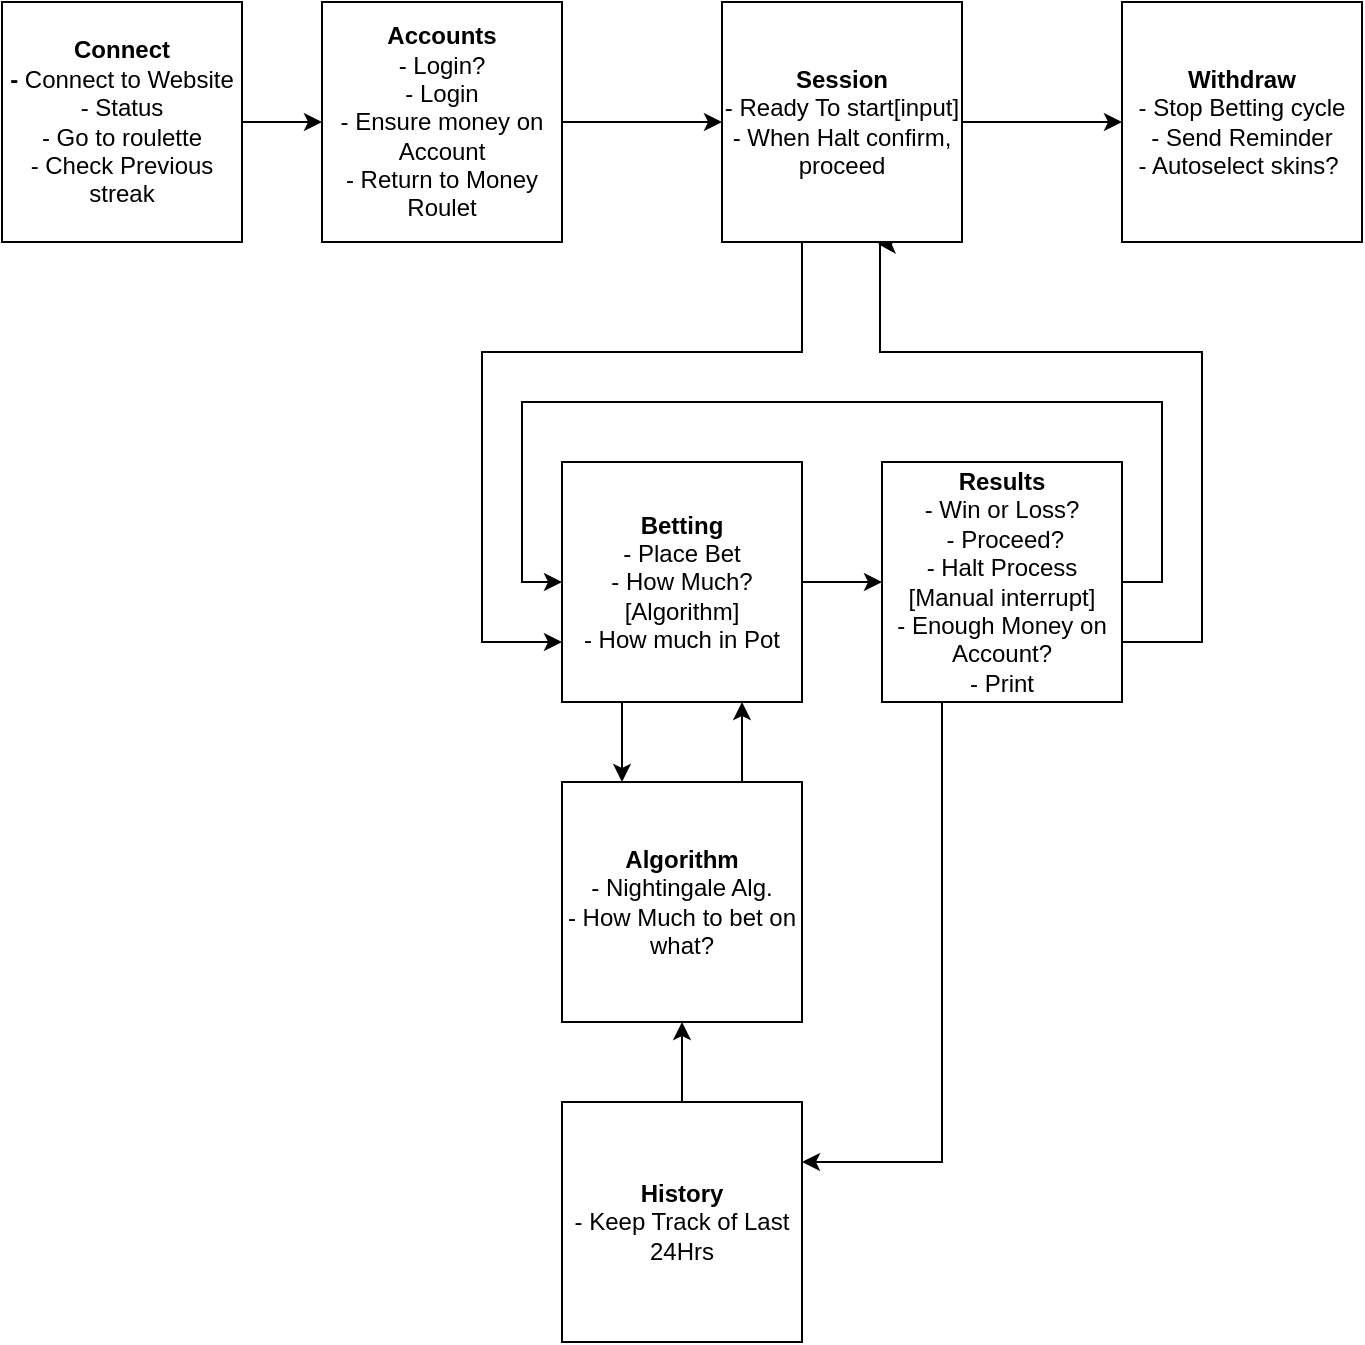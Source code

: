 <mxfile version="14.7.0" type="device"><diagram id="0M8mt4proWK9fW5saypF" name="Page-1"><mxGraphModel dx="1422" dy="692" grid="1" gridSize="10" guides="1" tooltips="1" connect="1" arrows="1" fold="1" page="1" pageScale="1" pageWidth="850" pageHeight="1100" math="0" shadow="0"><root><mxCell id="0"/><mxCell id="1" parent="0"/><mxCell id="mimwID3VXhBoO7cbn9j2-21" style="edgeStyle=orthogonalEdgeStyle;rounded=0;orthogonalLoop=1;jettySize=auto;html=1;exitX=1;exitY=0.5;exitDx=0;exitDy=0;entryX=0;entryY=0.5;entryDx=0;entryDy=0;" parent="1" source="mimwID3VXhBoO7cbn9j2-1" target="mimwID3VXhBoO7cbn9j2-17" edge="1"><mxGeometry relative="1" as="geometry"/></mxCell><mxCell id="mimwID3VXhBoO7cbn9j2-1" value="&lt;b&gt;Accounts&lt;/b&gt;&lt;br&gt;- Login?&lt;br&gt;- Login&lt;br&gt;- Ensure money on Account&lt;br&gt;- Return to Money Roulet" style="rounded=0;whiteSpace=wrap;html=1;" parent="1" vertex="1"><mxGeometry x="200" y="80" width="120" height="120" as="geometry"/></mxCell><mxCell id="mimwID3VXhBoO7cbn9j2-4" style="edgeStyle=orthogonalEdgeStyle;rounded=0;orthogonalLoop=1;jettySize=auto;html=1;exitX=1;exitY=0.5;exitDx=0;exitDy=0;entryX=0;entryY=0.5;entryDx=0;entryDy=0;" parent="1" source="mimwID3VXhBoO7cbn9j2-2" target="mimwID3VXhBoO7cbn9j2-1" edge="1"><mxGeometry relative="1" as="geometry"/></mxCell><mxCell id="mimwID3VXhBoO7cbn9j2-2" value="&lt;b&gt;Connect&lt;br&gt;- &lt;/b&gt;Connect to Website&lt;br&gt;- Status&lt;br&gt;- Go to roulette&lt;br&gt;- Check Previous streak" style="rounded=0;whiteSpace=wrap;html=1;" parent="1" vertex="1"><mxGeometry x="40" y="80" width="120" height="120" as="geometry"/></mxCell><mxCell id="mimwID3VXhBoO7cbn9j2-10" style="edgeStyle=orthogonalEdgeStyle;rounded=0;orthogonalLoop=1;jettySize=auto;html=1;exitX=0.75;exitY=0;exitDx=0;exitDy=0;entryX=0.75;entryY=1;entryDx=0;entryDy=0;" parent="1" source="mimwID3VXhBoO7cbn9j2-5" target="mimwID3VXhBoO7cbn9j2-8" edge="1"><mxGeometry relative="1" as="geometry"/></mxCell><mxCell id="mimwID3VXhBoO7cbn9j2-5" value="&lt;b&gt;Algorithm&lt;/b&gt;&lt;br&gt;- Nightingale Alg.&lt;br&gt;- How Much to bet on what?" style="rounded=0;whiteSpace=wrap;html=1;" parent="1" vertex="1"><mxGeometry x="320" y="470" width="120" height="120" as="geometry"/></mxCell><mxCell id="mimwID3VXhBoO7cbn9j2-9" style="edgeStyle=orthogonalEdgeStyle;rounded=0;orthogonalLoop=1;jettySize=auto;html=1;exitX=0.25;exitY=1;exitDx=0;exitDy=0;entryX=0.25;entryY=0;entryDx=0;entryDy=0;" parent="1" source="mimwID3VXhBoO7cbn9j2-8" target="mimwID3VXhBoO7cbn9j2-5" edge="1"><mxGeometry relative="1" as="geometry"/></mxCell><mxCell id="mimwID3VXhBoO7cbn9j2-19" style="edgeStyle=orthogonalEdgeStyle;rounded=0;orthogonalLoop=1;jettySize=auto;html=1;exitX=1;exitY=0.5;exitDx=0;exitDy=0;entryX=0;entryY=0.5;entryDx=0;entryDy=0;" parent="1" source="mimwID3VXhBoO7cbn9j2-8" target="mimwID3VXhBoO7cbn9j2-12" edge="1"><mxGeometry relative="1" as="geometry"/></mxCell><mxCell id="mimwID3VXhBoO7cbn9j2-8" value="&lt;b&gt;Betting&lt;/b&gt;&lt;br&gt;- Place Bet&lt;br&gt;- How Much?[Algorithm]&lt;br&gt;- How much in Pot" style="rounded=0;whiteSpace=wrap;html=1;" parent="1" vertex="1"><mxGeometry x="320" y="310" width="120" height="120" as="geometry"/></mxCell><mxCell id="mimwID3VXhBoO7cbn9j2-11" value="&lt;b&gt;Withdraw&lt;/b&gt;&lt;br&gt;- Stop Betting cycle&lt;br&gt;- Send Reminder&lt;br&gt;- Autoselect skins?&amp;nbsp;" style="rounded=0;whiteSpace=wrap;html=1;" parent="1" vertex="1"><mxGeometry x="600" y="80" width="120" height="120" as="geometry"/></mxCell><mxCell id="mimwID3VXhBoO7cbn9j2-18" style="edgeStyle=orthogonalEdgeStyle;rounded=0;orthogonalLoop=1;jettySize=auto;html=1;exitX=0.25;exitY=1;exitDx=0;exitDy=0;entryX=1;entryY=0.25;entryDx=0;entryDy=0;" parent="1" source="mimwID3VXhBoO7cbn9j2-12" target="mimwID3VXhBoO7cbn9j2-13" edge="1"><mxGeometry relative="1" as="geometry"/></mxCell><mxCell id="mimwID3VXhBoO7cbn9j2-23" style="edgeStyle=orthogonalEdgeStyle;rounded=0;orthogonalLoop=1;jettySize=auto;html=1;exitX=1;exitY=0.5;exitDx=0;exitDy=0;entryX=0;entryY=0.5;entryDx=0;entryDy=0;" parent="1" source="mimwID3VXhBoO7cbn9j2-12" target="mimwID3VXhBoO7cbn9j2-8" edge="1"><mxGeometry relative="1" as="geometry"><Array as="points"><mxPoint x="620" y="370"/><mxPoint x="620" y="280"/><mxPoint x="300" y="280"/><mxPoint x="300" y="370"/></Array></mxGeometry></mxCell><mxCell id="mimwID3VXhBoO7cbn9j2-25" style="edgeStyle=orthogonalEdgeStyle;rounded=0;orthogonalLoop=1;jettySize=auto;html=1;exitX=1;exitY=0.75;exitDx=0;exitDy=0;entryX=0.65;entryY=1.008;entryDx=0;entryDy=0;entryPerimeter=0;" parent="1" source="mimwID3VXhBoO7cbn9j2-12" target="mimwID3VXhBoO7cbn9j2-17" edge="1"><mxGeometry relative="1" as="geometry"><Array as="points"><mxPoint x="640" y="400"/><mxPoint x="640" y="255"/><mxPoint x="479" y="255"/></Array><mxPoint x="479" y="190" as="targetPoint"/></mxGeometry></mxCell><mxCell id="mimwID3VXhBoO7cbn9j2-12" value="&lt;b&gt;Results&lt;/b&gt;&lt;br&gt;- Win or Loss?&lt;br&gt;&amp;nbsp;- Proceed?&lt;br&gt;- Halt Process [Manual interrupt]&lt;br&gt;- Enough Money on Account?&lt;br&gt;- Print" style="rounded=0;whiteSpace=wrap;html=1;" parent="1" vertex="1"><mxGeometry x="480" y="310" width="120" height="120" as="geometry"/></mxCell><mxCell id="mimwID3VXhBoO7cbn9j2-26" style="edgeStyle=orthogonalEdgeStyle;rounded=0;orthogonalLoop=1;jettySize=auto;html=1;exitX=0.5;exitY=0;exitDx=0;exitDy=0;entryX=0.5;entryY=1;entryDx=0;entryDy=0;" parent="1" source="mimwID3VXhBoO7cbn9j2-13" target="mimwID3VXhBoO7cbn9j2-5" edge="1"><mxGeometry relative="1" as="geometry"/></mxCell><mxCell id="mimwID3VXhBoO7cbn9j2-13" value="&lt;b&gt;History&lt;/b&gt;&lt;br&gt;- Keep Track of Last 24Hrs" style="rounded=0;whiteSpace=wrap;html=1;" parent="1" vertex="1"><mxGeometry x="320" y="630" width="120" height="120" as="geometry"/></mxCell><mxCell id="mimwID3VXhBoO7cbn9j2-22" style="edgeStyle=orthogonalEdgeStyle;rounded=0;orthogonalLoop=1;jettySize=auto;html=1;exitX=1;exitY=0.5;exitDx=0;exitDy=0;entryX=0;entryY=0.5;entryDx=0;entryDy=0;" parent="1" source="mimwID3VXhBoO7cbn9j2-17" target="mimwID3VXhBoO7cbn9j2-11" edge="1"><mxGeometry relative="1" as="geometry"/></mxCell><mxCell id="mimwID3VXhBoO7cbn9j2-24" style="edgeStyle=orthogonalEdgeStyle;rounded=0;orthogonalLoop=1;jettySize=auto;html=1;exitX=0.25;exitY=1;exitDx=0;exitDy=0;entryX=0;entryY=0.75;entryDx=0;entryDy=0;" parent="1" source="mimwID3VXhBoO7cbn9j2-17" target="mimwID3VXhBoO7cbn9j2-8" edge="1"><mxGeometry relative="1" as="geometry"><Array as="points"><mxPoint x="440" y="200"/><mxPoint x="440" y="255"/><mxPoint x="280" y="255"/><mxPoint x="280" y="400"/></Array></mxGeometry></mxCell><mxCell id="mimwID3VXhBoO7cbn9j2-17" value="&lt;b&gt;Session&lt;/b&gt;&lt;br&gt;- Ready To start[input]&lt;br&gt;- When Halt confirm, proceed&lt;br&gt;" style="rounded=0;whiteSpace=wrap;html=1;" parent="1" vertex="1"><mxGeometry x="400" y="80" width="120" height="120" as="geometry"/></mxCell></root></mxGraphModel></diagram></mxfile>